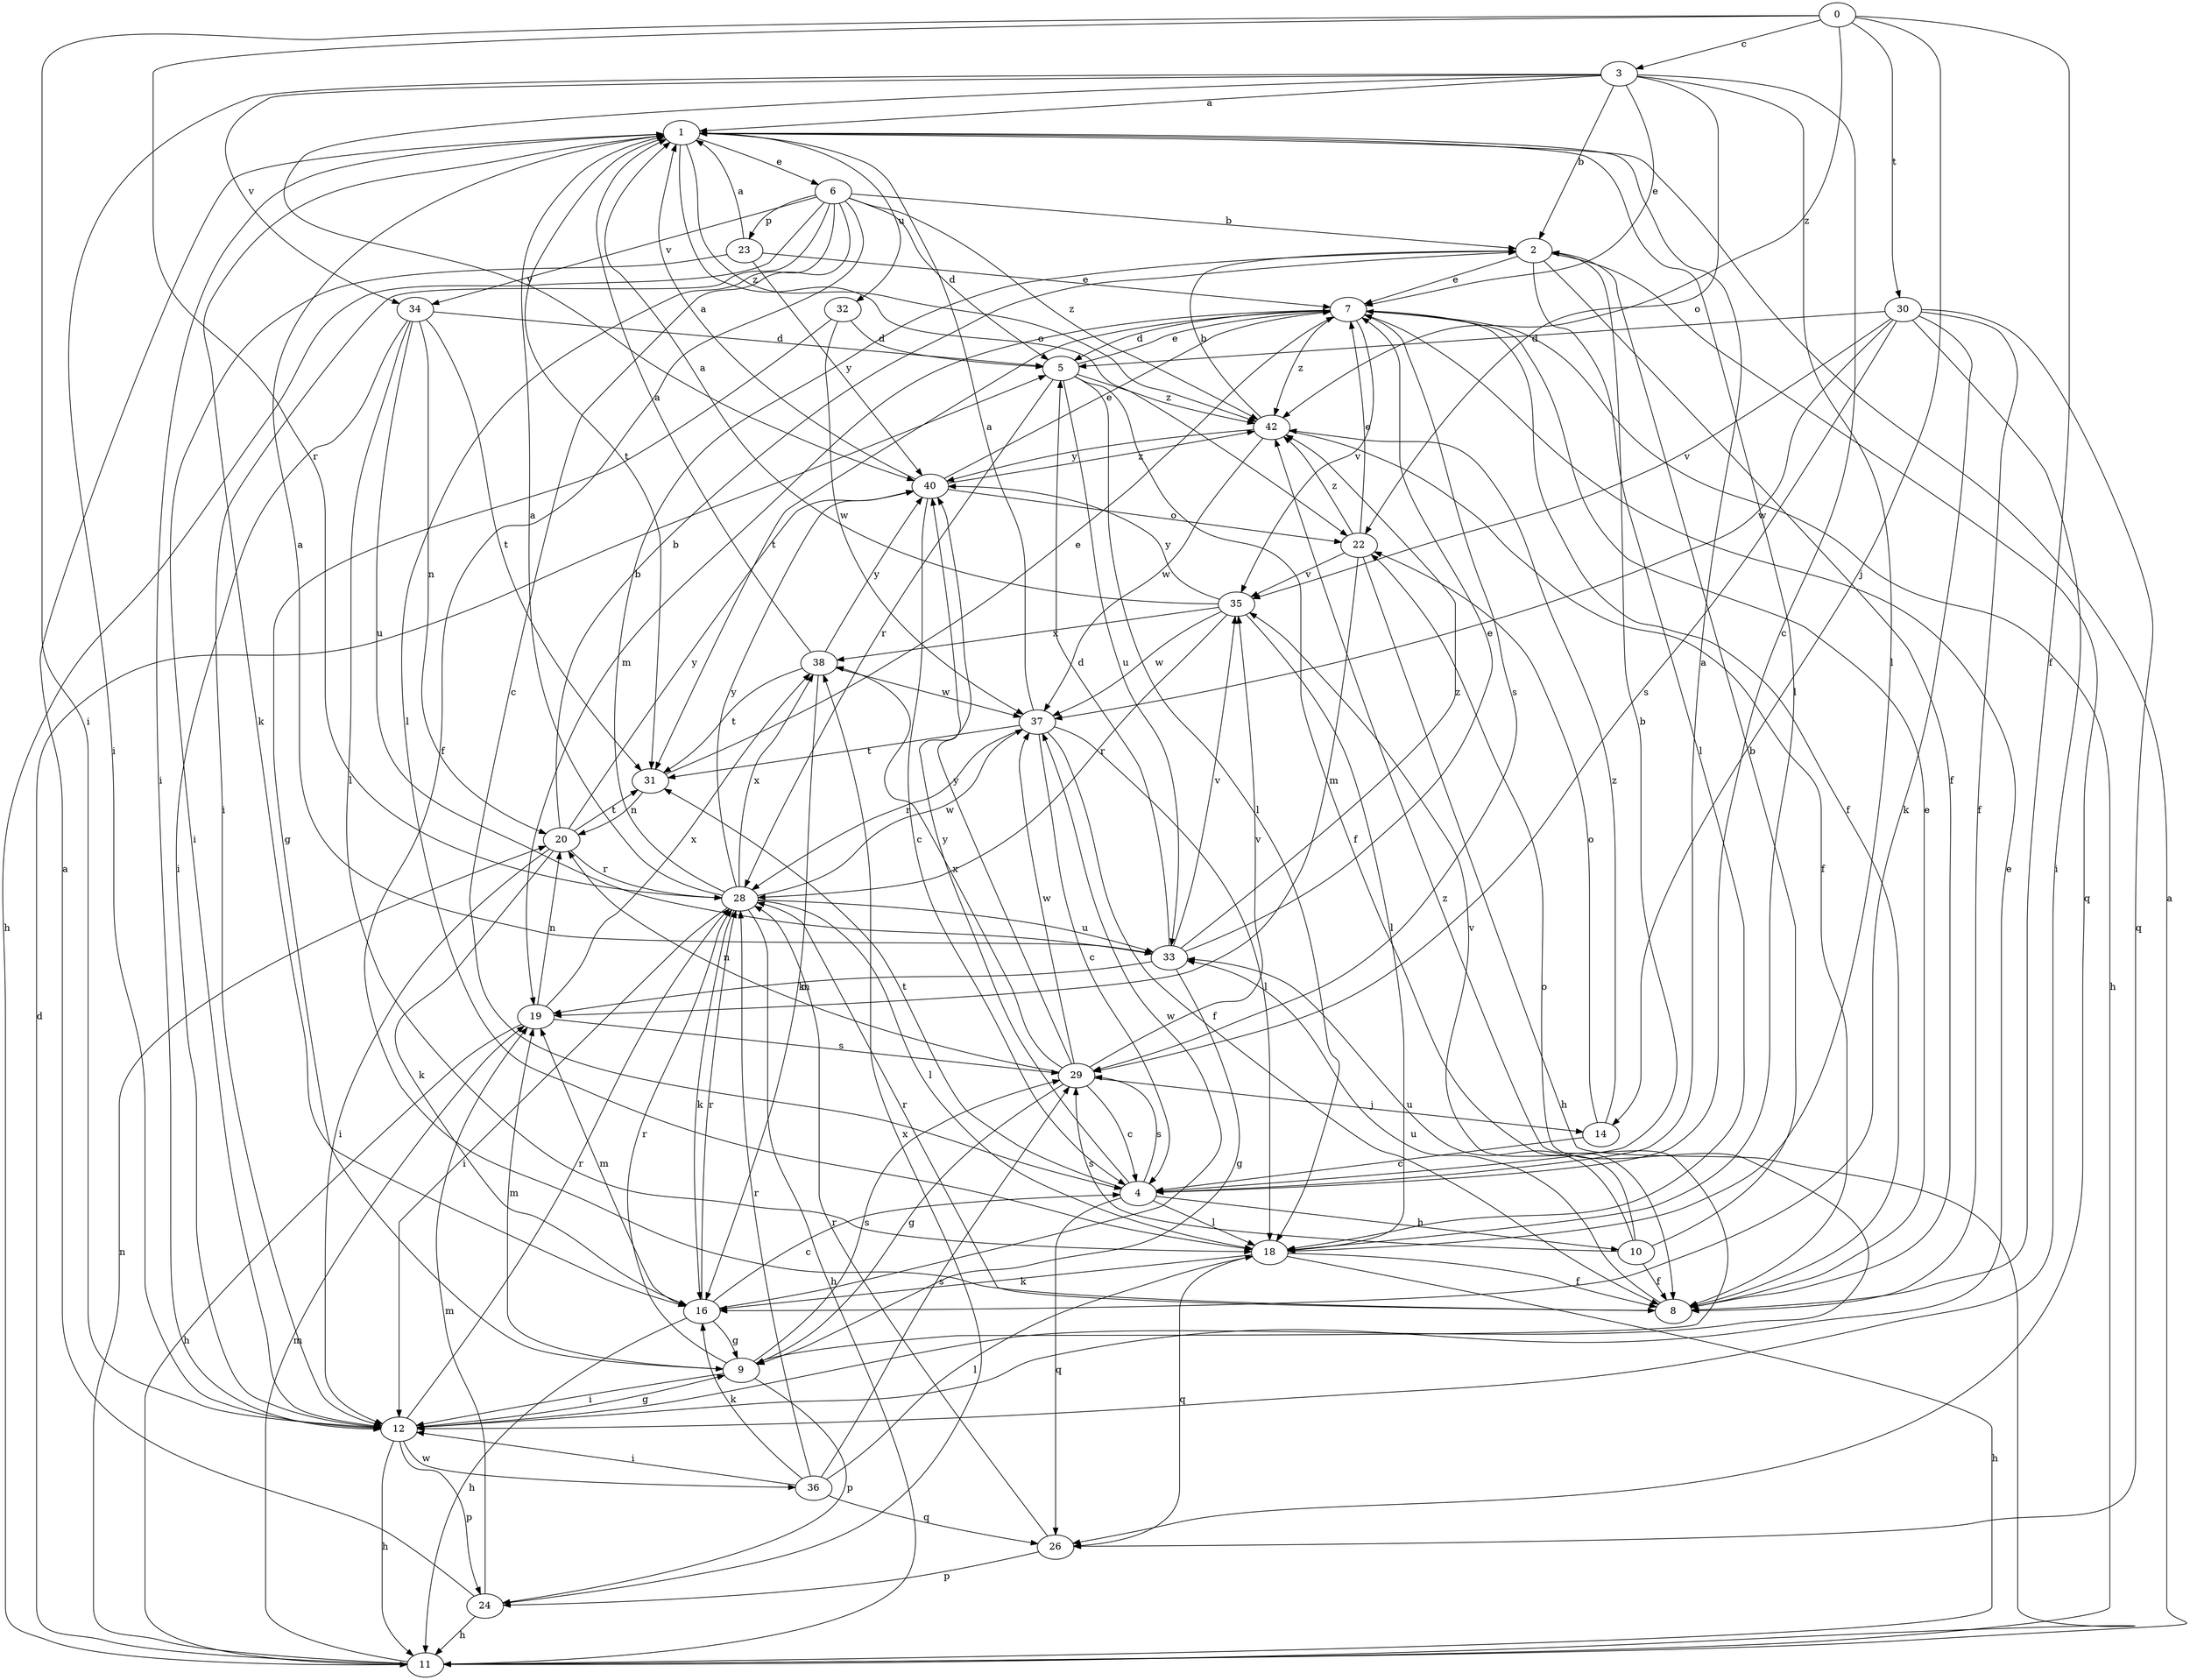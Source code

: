 strict digraph  {
0;
1;
2;
3;
4;
5;
6;
7;
8;
9;
10;
11;
12;
14;
16;
18;
19;
20;
22;
23;
24;
26;
28;
29;
30;
31;
32;
33;
34;
35;
36;
37;
38;
40;
42;
0 -> 3  [label=c];
0 -> 8  [label=f];
0 -> 12  [label=i];
0 -> 14  [label=j];
0 -> 28  [label=r];
0 -> 30  [label=t];
0 -> 42  [label=z];
1 -> 6  [label=e];
1 -> 12  [label=i];
1 -> 16  [label=k];
1 -> 18  [label=l];
1 -> 22  [label=o];
1 -> 31  [label=t];
1 -> 32  [label=u];
1 -> 42  [label=z];
2 -> 7  [label=e];
2 -> 8  [label=f];
2 -> 18  [label=l];
2 -> 26  [label=q];
3 -> 1  [label=a];
3 -> 2  [label=b];
3 -> 4  [label=c];
3 -> 7  [label=e];
3 -> 12  [label=i];
3 -> 18  [label=l];
3 -> 22  [label=o];
3 -> 34  [label=v];
3 -> 40  [label=y];
4 -> 1  [label=a];
4 -> 2  [label=b];
4 -> 10  [label=h];
4 -> 18  [label=l];
4 -> 26  [label=q];
4 -> 29  [label=s];
4 -> 31  [label=t];
4 -> 40  [label=y];
5 -> 7  [label=e];
5 -> 8  [label=f];
5 -> 18  [label=l];
5 -> 28  [label=r];
5 -> 33  [label=u];
5 -> 42  [label=z];
6 -> 2  [label=b];
6 -> 4  [label=c];
6 -> 5  [label=d];
6 -> 8  [label=f];
6 -> 11  [label=h];
6 -> 12  [label=i];
6 -> 18  [label=l];
6 -> 23  [label=p];
6 -> 34  [label=v];
6 -> 42  [label=z];
7 -> 5  [label=d];
7 -> 8  [label=f];
7 -> 11  [label=h];
7 -> 19  [label=m];
7 -> 29  [label=s];
7 -> 31  [label=t];
7 -> 35  [label=v];
7 -> 42  [label=z];
8 -> 7  [label=e];
8 -> 28  [label=r];
8 -> 33  [label=u];
9 -> 12  [label=i];
9 -> 19  [label=m];
9 -> 24  [label=p];
9 -> 28  [label=r];
9 -> 29  [label=s];
9 -> 42  [label=z];
10 -> 2  [label=b];
10 -> 8  [label=f];
10 -> 29  [label=s];
10 -> 33  [label=u];
10 -> 35  [label=v];
11 -> 1  [label=a];
11 -> 5  [label=d];
11 -> 19  [label=m];
11 -> 20  [label=n];
12 -> 7  [label=e];
12 -> 9  [label=g];
12 -> 11  [label=h];
12 -> 22  [label=o];
12 -> 24  [label=p];
12 -> 28  [label=r];
12 -> 36  [label=w];
14 -> 4  [label=c];
14 -> 22  [label=o];
14 -> 42  [label=z];
16 -> 4  [label=c];
16 -> 9  [label=g];
16 -> 11  [label=h];
16 -> 19  [label=m];
16 -> 28  [label=r];
16 -> 37  [label=w];
18 -> 8  [label=f];
18 -> 11  [label=h];
18 -> 16  [label=k];
18 -> 26  [label=q];
19 -> 11  [label=h];
19 -> 20  [label=n];
19 -> 29  [label=s];
19 -> 38  [label=x];
20 -> 2  [label=b];
20 -> 12  [label=i];
20 -> 16  [label=k];
20 -> 28  [label=r];
20 -> 31  [label=t];
20 -> 40  [label=y];
22 -> 7  [label=e];
22 -> 11  [label=h];
22 -> 19  [label=m];
22 -> 35  [label=v];
22 -> 42  [label=z];
23 -> 1  [label=a];
23 -> 7  [label=e];
23 -> 12  [label=i];
23 -> 40  [label=y];
24 -> 1  [label=a];
24 -> 11  [label=h];
24 -> 19  [label=m];
24 -> 38  [label=x];
26 -> 24  [label=p];
26 -> 28  [label=r];
28 -> 1  [label=a];
28 -> 2  [label=b];
28 -> 11  [label=h];
28 -> 12  [label=i];
28 -> 16  [label=k];
28 -> 18  [label=l];
28 -> 33  [label=u];
28 -> 37  [label=w];
28 -> 38  [label=x];
28 -> 40  [label=y];
29 -> 4  [label=c];
29 -> 9  [label=g];
29 -> 14  [label=j];
29 -> 20  [label=n];
29 -> 35  [label=v];
29 -> 37  [label=w];
29 -> 38  [label=x];
29 -> 40  [label=y];
30 -> 5  [label=d];
30 -> 8  [label=f];
30 -> 12  [label=i];
30 -> 16  [label=k];
30 -> 26  [label=q];
30 -> 29  [label=s];
30 -> 35  [label=v];
30 -> 37  [label=w];
31 -> 7  [label=e];
31 -> 20  [label=n];
32 -> 5  [label=d];
32 -> 9  [label=g];
32 -> 37  [label=w];
33 -> 1  [label=a];
33 -> 5  [label=d];
33 -> 7  [label=e];
33 -> 9  [label=g];
33 -> 19  [label=m];
33 -> 35  [label=v];
33 -> 42  [label=z];
34 -> 5  [label=d];
34 -> 12  [label=i];
34 -> 18  [label=l];
34 -> 20  [label=n];
34 -> 31  [label=t];
34 -> 33  [label=u];
35 -> 1  [label=a];
35 -> 18  [label=l];
35 -> 28  [label=r];
35 -> 37  [label=w];
35 -> 38  [label=x];
35 -> 40  [label=y];
36 -> 12  [label=i];
36 -> 16  [label=k];
36 -> 18  [label=l];
36 -> 26  [label=q];
36 -> 28  [label=r];
36 -> 29  [label=s];
37 -> 1  [label=a];
37 -> 4  [label=c];
37 -> 8  [label=f];
37 -> 18  [label=l];
37 -> 28  [label=r];
37 -> 31  [label=t];
38 -> 1  [label=a];
38 -> 16  [label=k];
38 -> 31  [label=t];
38 -> 37  [label=w];
38 -> 40  [label=y];
40 -> 1  [label=a];
40 -> 4  [label=c];
40 -> 7  [label=e];
40 -> 22  [label=o];
40 -> 42  [label=z];
42 -> 2  [label=b];
42 -> 8  [label=f];
42 -> 37  [label=w];
42 -> 40  [label=y];
}
